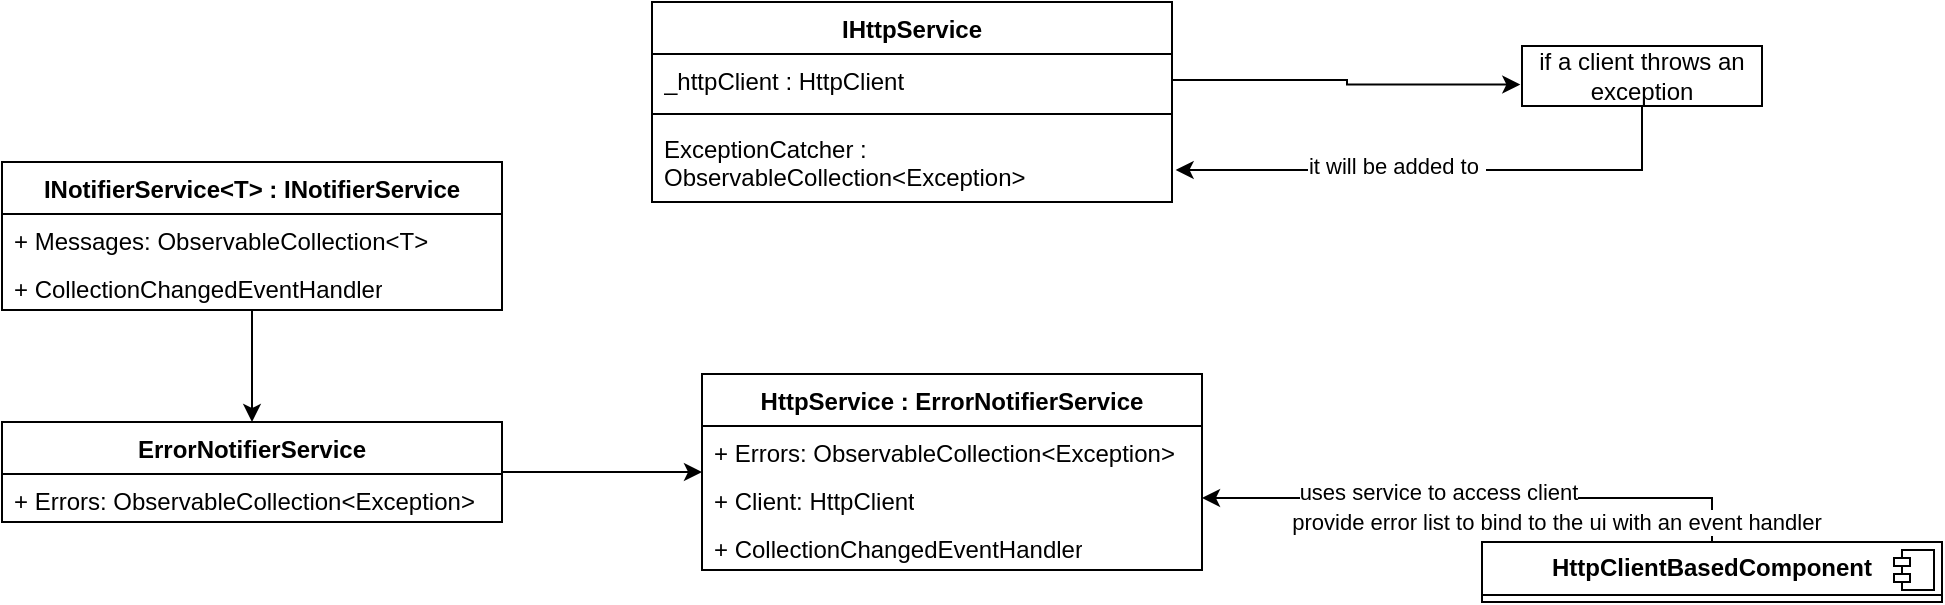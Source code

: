 <mxfile version="26.0.16">
  <diagram name="Page-1" id="iUgZnvfVzkUDdOHdnARB">
    <mxGraphModel dx="1924" dy="1272" grid="1" gridSize="10" guides="1" tooltips="1" connect="1" arrows="1" fold="1" page="1" pageScale="1" pageWidth="850" pageHeight="1100" math="0" shadow="0">
      <root>
        <mxCell id="0" />
        <mxCell id="1" parent="0" />
        <mxCell id="uCy3Vy9B2igQL5hsRS7q-2" value="IHttpService" style="swimlane;fontStyle=1;align=center;verticalAlign=top;childLayout=stackLayout;horizontal=1;startSize=26;horizontalStack=0;resizeParent=1;resizeParentMax=0;resizeLast=0;collapsible=1;marginBottom=0;whiteSpace=wrap;html=1;" parent="1" vertex="1">
          <mxGeometry x="-425" y="260" width="260" height="100" as="geometry" />
        </mxCell>
        <mxCell id="uCy3Vy9B2igQL5hsRS7q-3" value="_httpClient : HttpClient" style="text;strokeColor=none;fillColor=none;align=left;verticalAlign=top;spacingLeft=4;spacingRight=4;overflow=hidden;rotatable=0;points=[[0,0.5],[1,0.5]];portConstraint=eastwest;whiteSpace=wrap;html=1;" parent="uCy3Vy9B2igQL5hsRS7q-2" vertex="1">
          <mxGeometry y="26" width="260" height="26" as="geometry" />
        </mxCell>
        <mxCell id="uCy3Vy9B2igQL5hsRS7q-4" value="" style="line;strokeWidth=1;fillColor=none;align=left;verticalAlign=middle;spacingTop=-1;spacingLeft=3;spacingRight=3;rotatable=0;labelPosition=right;points=[];portConstraint=eastwest;strokeColor=inherit;" parent="uCy3Vy9B2igQL5hsRS7q-2" vertex="1">
          <mxGeometry y="52" width="260" height="8" as="geometry" />
        </mxCell>
        <mxCell id="uCy3Vy9B2igQL5hsRS7q-5" value="ExceptionCatcher : ObservableCollection&amp;lt;Exception&amp;gt;" style="text;strokeColor=none;fillColor=none;align=left;verticalAlign=top;spacingLeft=4;spacingRight=4;overflow=hidden;rotatable=0;points=[[0,0.5],[1,0.5]];portConstraint=eastwest;whiteSpace=wrap;html=1;" parent="uCy3Vy9B2igQL5hsRS7q-2" vertex="1">
          <mxGeometry y="60" width="260" height="40" as="geometry" />
        </mxCell>
        <mxCell id="uCy3Vy9B2igQL5hsRS7q-7" value="if a client throws an exception" style="rounded=0;whiteSpace=wrap;html=1;" parent="1" vertex="1">
          <mxGeometry x="10" y="282" width="120" height="30" as="geometry" />
        </mxCell>
        <mxCell id="uCy3Vy9B2igQL5hsRS7q-8" style="edgeStyle=orthogonalEdgeStyle;rounded=0;orthogonalLoop=1;jettySize=auto;html=1;entryX=-0.007;entryY=0.642;entryDx=0;entryDy=0;entryPerimeter=0;" parent="1" source="uCy3Vy9B2igQL5hsRS7q-3" target="uCy3Vy9B2igQL5hsRS7q-7" edge="1">
          <mxGeometry relative="1" as="geometry" />
        </mxCell>
        <mxCell id="uCy3Vy9B2igQL5hsRS7q-9" style="edgeStyle=orthogonalEdgeStyle;rounded=0;orthogonalLoop=1;jettySize=auto;html=1;entryX=1.007;entryY=0.599;entryDx=0;entryDy=0;entryPerimeter=0;" parent="1" source="uCy3Vy9B2igQL5hsRS7q-7" target="uCy3Vy9B2igQL5hsRS7q-5" edge="1">
          <mxGeometry relative="1" as="geometry" />
        </mxCell>
        <mxCell id="uCy3Vy9B2igQL5hsRS7q-10" value="it will be added to&amp;nbsp;" style="edgeLabel;html=1;align=center;verticalAlign=middle;resizable=0;points=[];" parent="uCy3Vy9B2igQL5hsRS7q-9" vertex="1" connectable="0">
          <mxGeometry x="0.174" y="-2" relative="1" as="geometry">
            <mxPoint as="offset" />
          </mxGeometry>
        </mxCell>
        <mxCell id="MojN7WVEDhsCOxsMvcSD-11" value="" style="edgeStyle=orthogonalEdgeStyle;rounded=0;orthogonalLoop=1;jettySize=auto;html=1;" edge="1" parent="1" source="MojN7WVEDhsCOxsMvcSD-5" target="MojN7WVEDhsCOxsMvcSD-9">
          <mxGeometry relative="1" as="geometry" />
        </mxCell>
        <mxCell id="MojN7WVEDhsCOxsMvcSD-5" value="INotifierService&amp;lt;T&amp;gt; : INotifierService" style="swimlane;fontStyle=1;align=center;verticalAlign=top;childLayout=stackLayout;horizontal=1;startSize=26;horizontalStack=0;resizeParent=1;resizeParentMax=0;resizeLast=0;collapsible=1;marginBottom=0;whiteSpace=wrap;html=1;" vertex="1" parent="1">
          <mxGeometry x="-750" y="340" width="250" height="74" as="geometry" />
        </mxCell>
        <mxCell id="MojN7WVEDhsCOxsMvcSD-22" value="+ Messages: ObservableCollection&amp;lt;T&amp;gt;" style="text;strokeColor=none;fillColor=none;align=left;verticalAlign=top;spacingLeft=4;spacingRight=4;overflow=hidden;rotatable=0;points=[[0,0.5],[1,0.5]];portConstraint=eastwest;whiteSpace=wrap;html=1;" vertex="1" parent="MojN7WVEDhsCOxsMvcSD-5">
          <mxGeometry y="26" width="250" height="24" as="geometry" />
        </mxCell>
        <mxCell id="MojN7WVEDhsCOxsMvcSD-6" value="+ CollectionChangedEventHandler" style="text;strokeColor=none;fillColor=none;align=left;verticalAlign=top;spacingLeft=4;spacingRight=4;overflow=hidden;rotatable=0;points=[[0,0.5],[1,0.5]];portConstraint=eastwest;whiteSpace=wrap;html=1;" vertex="1" parent="MojN7WVEDhsCOxsMvcSD-5">
          <mxGeometry y="50" width="250" height="24" as="geometry" />
        </mxCell>
        <mxCell id="MojN7WVEDhsCOxsMvcSD-14" value="" style="edgeStyle=orthogonalEdgeStyle;rounded=0;orthogonalLoop=1;jettySize=auto;html=1;" edge="1" parent="1" source="MojN7WVEDhsCOxsMvcSD-9" target="MojN7WVEDhsCOxsMvcSD-12">
          <mxGeometry relative="1" as="geometry" />
        </mxCell>
        <mxCell id="MojN7WVEDhsCOxsMvcSD-9" value="ErrorNotifierService" style="swimlane;fontStyle=1;align=center;verticalAlign=top;childLayout=stackLayout;horizontal=1;startSize=26;horizontalStack=0;resizeParent=1;resizeParentMax=0;resizeLast=0;collapsible=1;marginBottom=0;whiteSpace=wrap;html=1;" vertex="1" parent="1">
          <mxGeometry x="-750" y="470" width="250" height="50" as="geometry" />
        </mxCell>
        <mxCell id="MojN7WVEDhsCOxsMvcSD-21" value="+ Errors: ObservableCollection&amp;lt;Exception&amp;gt;" style="text;strokeColor=none;fillColor=none;align=left;verticalAlign=top;spacingLeft=4;spacingRight=4;overflow=hidden;rotatable=0;points=[[0,0.5],[1,0.5]];portConstraint=eastwest;whiteSpace=wrap;html=1;" vertex="1" parent="MojN7WVEDhsCOxsMvcSD-9">
          <mxGeometry y="26" width="250" height="24" as="geometry" />
        </mxCell>
        <mxCell id="MojN7WVEDhsCOxsMvcSD-12" value="HttpService : ErrorNotifierService" style="swimlane;fontStyle=1;align=center;verticalAlign=top;childLayout=stackLayout;horizontal=1;startSize=26;horizontalStack=0;resizeParent=1;resizeParentMax=0;resizeLast=0;collapsible=1;marginBottom=0;whiteSpace=wrap;html=1;" vertex="1" parent="1">
          <mxGeometry x="-400" y="446" width="250" height="98" as="geometry" />
        </mxCell>
        <mxCell id="MojN7WVEDhsCOxsMvcSD-13" value="+ Errors: ObservableCollection&amp;lt;Exception&amp;gt;" style="text;strokeColor=none;fillColor=none;align=left;verticalAlign=top;spacingLeft=4;spacingRight=4;overflow=hidden;rotatable=0;points=[[0,0.5],[1,0.5]];portConstraint=eastwest;whiteSpace=wrap;html=1;" vertex="1" parent="MojN7WVEDhsCOxsMvcSD-12">
          <mxGeometry y="26" width="250" height="24" as="geometry" />
        </mxCell>
        <mxCell id="MojN7WVEDhsCOxsMvcSD-15" value="+ Client: HttpClient" style="text;strokeColor=none;fillColor=none;align=left;verticalAlign=top;spacingLeft=4;spacingRight=4;overflow=hidden;rotatable=0;points=[[0,0.5],[1,0.5]];portConstraint=eastwest;whiteSpace=wrap;html=1;" vertex="1" parent="MojN7WVEDhsCOxsMvcSD-12">
          <mxGeometry y="50" width="250" height="24" as="geometry" />
        </mxCell>
        <mxCell id="MojN7WVEDhsCOxsMvcSD-17" value="+ CollectionChangedEventHandler" style="text;strokeColor=none;fillColor=none;align=left;verticalAlign=top;spacingLeft=4;spacingRight=4;overflow=hidden;rotatable=0;points=[[0,0.5],[1,0.5]];portConstraint=eastwest;whiteSpace=wrap;html=1;" vertex="1" parent="MojN7WVEDhsCOxsMvcSD-12">
          <mxGeometry y="74" width="250" height="24" as="geometry" />
        </mxCell>
        <mxCell id="MojN7WVEDhsCOxsMvcSD-27" value="" style="edgeStyle=orthogonalEdgeStyle;rounded=0;orthogonalLoop=1;jettySize=auto;html=1;" edge="1" parent="1" source="MojN7WVEDhsCOxsMvcSD-25" target="MojN7WVEDhsCOxsMvcSD-15">
          <mxGeometry relative="1" as="geometry" />
        </mxCell>
        <mxCell id="MojN7WVEDhsCOxsMvcSD-28" value="uses service to access client" style="edgeLabel;html=1;align=center;verticalAlign=middle;resizable=0;points=[];" vertex="1" connectable="0" parent="MojN7WVEDhsCOxsMvcSD-27">
          <mxGeometry x="0.147" y="-3" relative="1" as="geometry">
            <mxPoint as="offset" />
          </mxGeometry>
        </mxCell>
        <mxCell id="MojN7WVEDhsCOxsMvcSD-29" value="provide error list to bind to the ui with an event handler" style="edgeLabel;html=1;align=center;verticalAlign=middle;resizable=0;points=[];" vertex="1" connectable="0" parent="MojN7WVEDhsCOxsMvcSD-27">
          <mxGeometry x="0.136" relative="1" as="geometry">
            <mxPoint x="57" y="12" as="offset" />
          </mxGeometry>
        </mxCell>
        <mxCell id="MojN7WVEDhsCOxsMvcSD-25" value="&lt;p style=&quot;margin:0px;margin-top:6px;text-align:center;&quot;&gt;&lt;b&gt;HttpClientBasedComponent&lt;/b&gt;&lt;/p&gt;&lt;hr size=&quot;1&quot; style=&quot;border-style:solid;&quot;&gt;&lt;p style=&quot;margin:0px;margin-left:8px;&quot;&gt;&lt;br&gt;&lt;/p&gt;" style="align=left;overflow=fill;html=1;dropTarget=0;whiteSpace=wrap;" vertex="1" parent="1">
          <mxGeometry x="-10" y="530" width="230" height="30" as="geometry" />
        </mxCell>
        <mxCell id="MojN7WVEDhsCOxsMvcSD-26" value="" style="shape=component;jettyWidth=8;jettyHeight=4;" vertex="1" parent="MojN7WVEDhsCOxsMvcSD-25">
          <mxGeometry x="1" width="20" height="20" relative="1" as="geometry">
            <mxPoint x="-24" y="4" as="offset" />
          </mxGeometry>
        </mxCell>
      </root>
    </mxGraphModel>
  </diagram>
</mxfile>
